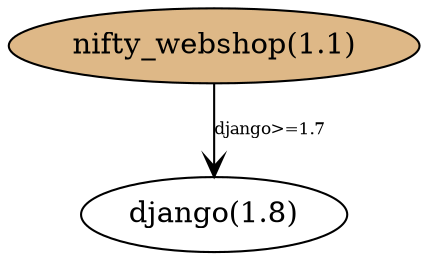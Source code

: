 digraph example1 {

  nifty11 [label="nifty_webshop(1.1)",fillcolor="burlywood",style="filled"]
  #nifty12 [label="nifty-webshop(1.2)",fillcolor="burlywood",style="filled"]
  #wheresmydelivery05 [label="wheresmydelivery(0.5)"]
  #wheresmydelivery04 [label="wheresmydelivery(0.4)"]
  #wheresmydelivery03 [label="wheresmydelivery(0.3)"]
  #django19 [label='django(1.9)']
  django18 [label="django(1.8)"]
  #django17 [label="django(1.7)"]
  #django16 [label="django(1.6)"]
  #django15 [label="django(1.5)"]


  subgraph n1 {
    label = "Case 1"
    nifty11 -> django18 [label="django>=1.7",fontsize=8,arrowhead=vee]
    #nifty11 -> django17 [label="django>=1.7",style=dotted,fontsize=8]
    #nifty11 -> django16 [label="django>=1.7",style=dotted,fontsize=8]
  }
}
